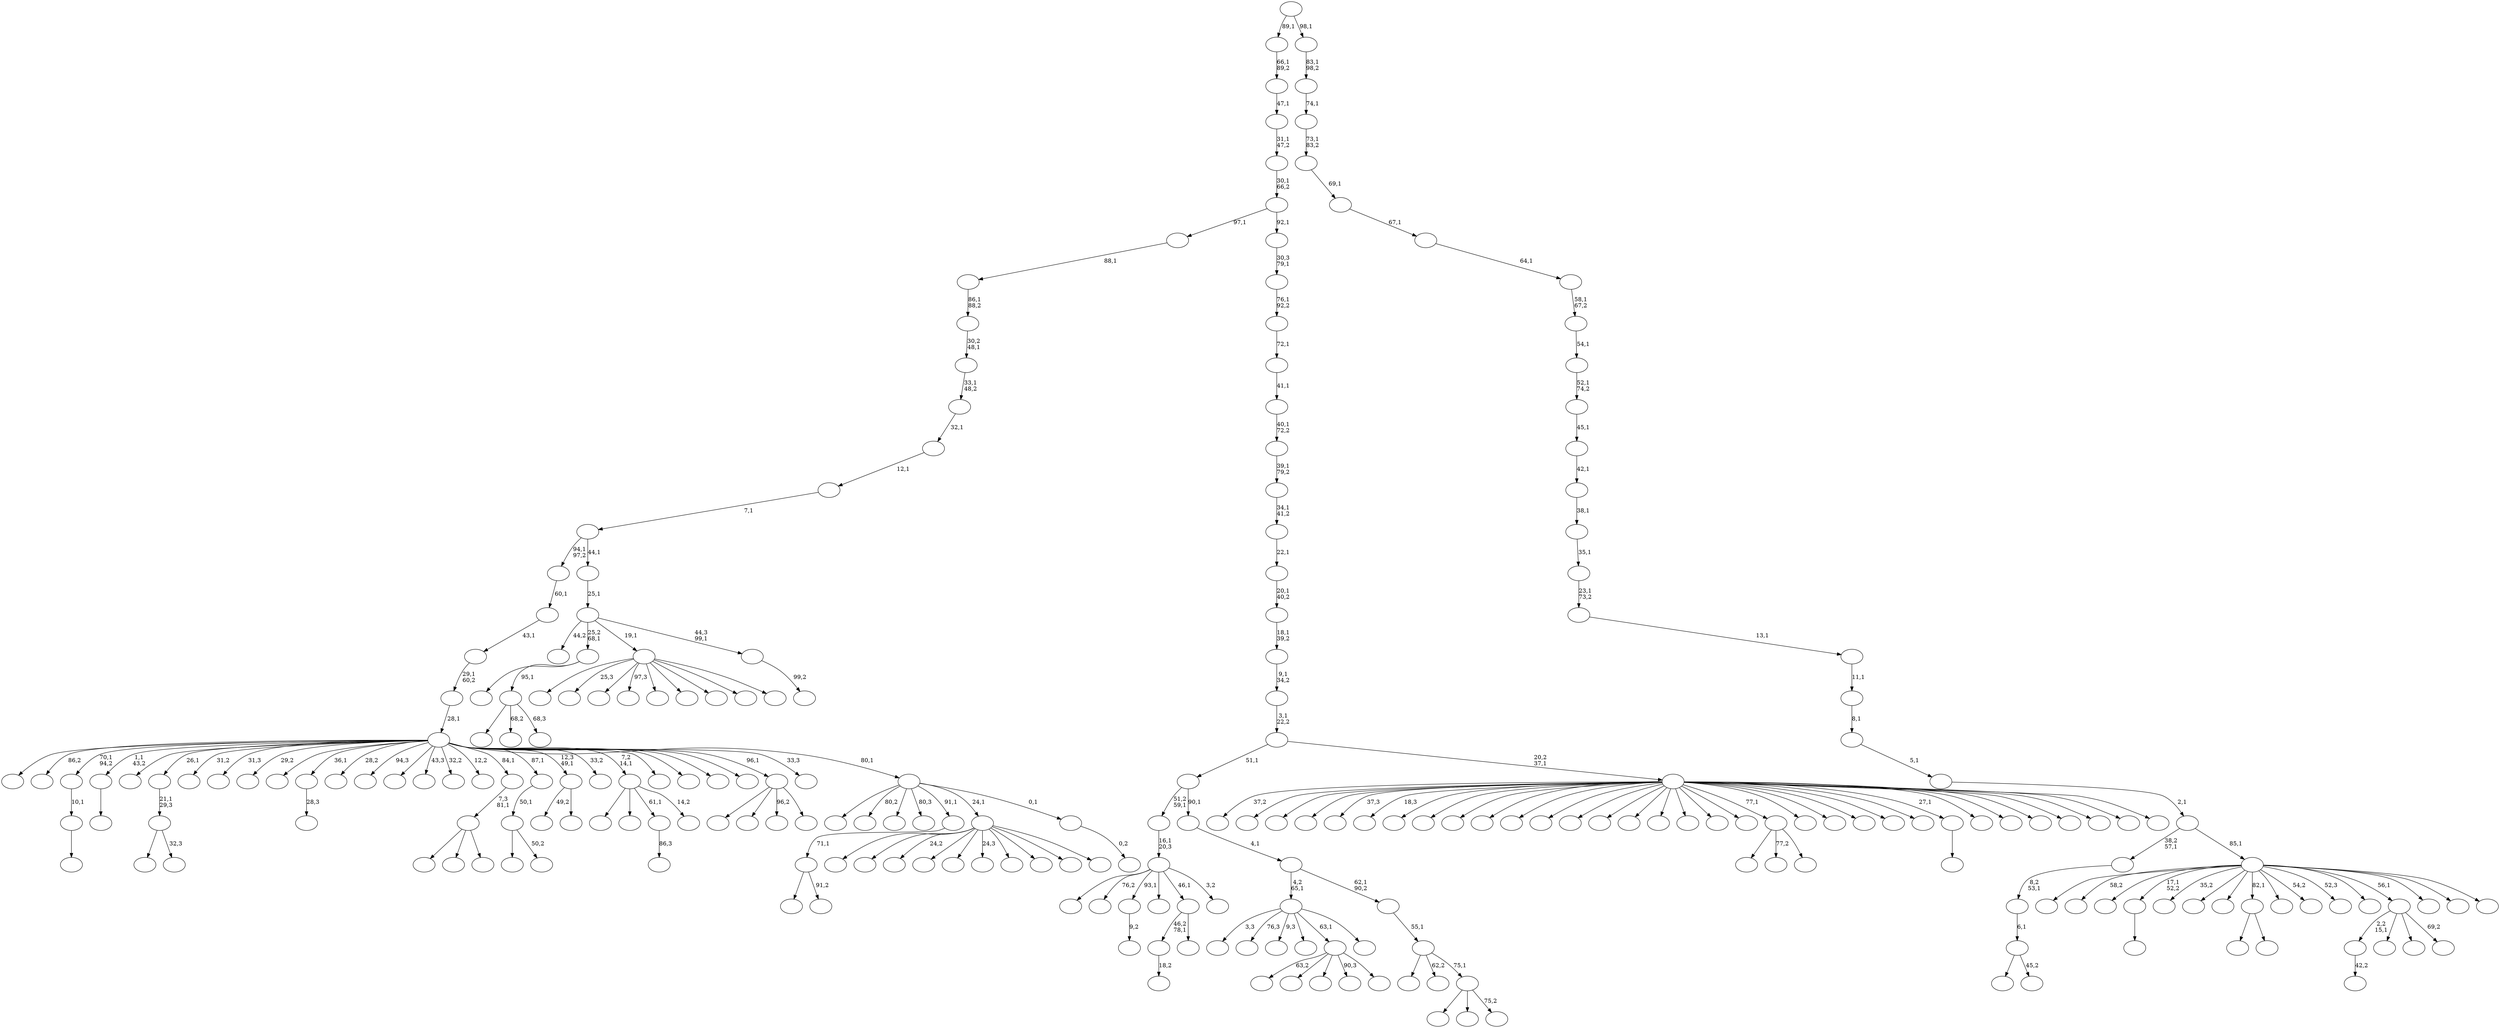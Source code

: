 digraph T {
	250 [label=""]
	249 [label=""]
	248 [label=""]
	247 [label=""]
	246 [label=""]
	245 [label=""]
	244 [label=""]
	243 [label=""]
	242 [label=""]
	241 [label=""]
	240 [label=""]
	239 [label=""]
	238 [label=""]
	237 [label=""]
	236 [label=""]
	235 [label=""]
	234 [label=""]
	233 [label=""]
	232 [label=""]
	231 [label=""]
	230 [label=""]
	229 [label=""]
	228 [label=""]
	227 [label=""]
	226 [label=""]
	225 [label=""]
	224 [label=""]
	223 [label=""]
	222 [label=""]
	221 [label=""]
	220 [label=""]
	219 [label=""]
	218 [label=""]
	217 [label=""]
	216 [label=""]
	215 [label=""]
	214 [label=""]
	213 [label=""]
	212 [label=""]
	211 [label=""]
	210 [label=""]
	209 [label=""]
	208 [label=""]
	207 [label=""]
	206 [label=""]
	205 [label=""]
	204 [label=""]
	203 [label=""]
	202 [label=""]
	201 [label=""]
	200 [label=""]
	199 [label=""]
	198 [label=""]
	197 [label=""]
	196 [label=""]
	195 [label=""]
	194 [label=""]
	193 [label=""]
	192 [label=""]
	191 [label=""]
	190 [label=""]
	189 [label=""]
	188 [label=""]
	187 [label=""]
	186 [label=""]
	185 [label=""]
	184 [label=""]
	183 [label=""]
	182 [label=""]
	181 [label=""]
	180 [label=""]
	179 [label=""]
	178 [label=""]
	177 [label=""]
	176 [label=""]
	175 [label=""]
	174 [label=""]
	173 [label=""]
	172 [label=""]
	171 [label=""]
	170 [label=""]
	169 [label=""]
	168 [label=""]
	167 [label=""]
	166 [label=""]
	165 [label=""]
	164 [label=""]
	163 [label=""]
	162 [label=""]
	161 [label=""]
	160 [label=""]
	159 [label=""]
	158 [label=""]
	157 [label=""]
	156 [label=""]
	155 [label=""]
	154 [label=""]
	153 [label=""]
	152 [label=""]
	151 [label=""]
	150 [label=""]
	149 [label=""]
	148 [label=""]
	147 [label=""]
	146 [label=""]
	145 [label=""]
	144 [label=""]
	143 [label=""]
	142 [label=""]
	141 [label=""]
	140 [label=""]
	139 [label=""]
	138 [label=""]
	137 [label=""]
	136 [label=""]
	135 [label=""]
	134 [label=""]
	133 [label=""]
	132 [label=""]
	131 [label=""]
	130 [label=""]
	129 [label=""]
	128 [label=""]
	127 [label=""]
	126 [label=""]
	125 [label=""]
	124 [label=""]
	123 [label=""]
	122 [label=""]
	121 [label=""]
	120 [label=""]
	119 [label=""]
	118 [label=""]
	117 [label=""]
	116 [label=""]
	115 [label=""]
	114 [label=""]
	113 [label=""]
	112 [label=""]
	111 [label=""]
	110 [label=""]
	109 [label=""]
	108 [label=""]
	107 [label=""]
	106 [label=""]
	105 [label=""]
	104 [label=""]
	103 [label=""]
	102 [label=""]
	101 [label=""]
	100 [label=""]
	99 [label=""]
	98 [label=""]
	97 [label=""]
	96 [label=""]
	95 [label=""]
	94 [label=""]
	93 [label=""]
	92 [label=""]
	91 [label=""]
	90 [label=""]
	89 [label=""]
	88 [label=""]
	87 [label=""]
	86 [label=""]
	85 [label=""]
	84 [label=""]
	83 [label=""]
	82 [label=""]
	81 [label=""]
	80 [label=""]
	79 [label=""]
	78 [label=""]
	77 [label=""]
	76 [label=""]
	75 [label=""]
	74 [label=""]
	73 [label=""]
	72 [label=""]
	71 [label=""]
	70 [label=""]
	69 [label=""]
	68 [label=""]
	67 [label=""]
	66 [label=""]
	65 [label=""]
	64 [label=""]
	63 [label=""]
	62 [label=""]
	61 [label=""]
	60 [label=""]
	59 [label=""]
	58 [label=""]
	57 [label=""]
	56 [label=""]
	55 [label=""]
	54 [label=""]
	53 [label=""]
	52 [label=""]
	51 [label=""]
	50 [label=""]
	49 [label=""]
	48 [label=""]
	47 [label=""]
	46 [label=""]
	45 [label=""]
	44 [label=""]
	43 [label=""]
	42 [label=""]
	41 [label=""]
	40 [label=""]
	39 [label=""]
	38 [label=""]
	37 [label=""]
	36 [label=""]
	35 [label=""]
	34 [label=""]
	33 [label=""]
	32 [label=""]
	31 [label=""]
	30 [label=""]
	29 [label=""]
	28 [label=""]
	27 [label=""]
	26 [label=""]
	25 [label=""]
	24 [label=""]
	23 [label=""]
	22 [label=""]
	21 [label=""]
	20 [label=""]
	19 [label=""]
	18 [label=""]
	17 [label=""]
	16 [label=""]
	15 [label=""]
	14 [label=""]
	13 [label=""]
	12 [label=""]
	11 [label=""]
	10 [label=""]
	9 [label=""]
	8 [label=""]
	7 [label=""]
	6 [label=""]
	5 [label=""]
	4 [label=""]
	3 [label=""]
	2 [label=""]
	1 [label=""]
	0 [label=""]
	225 -> 226 [label=""]
	224 -> 225 [label="10,1"]
	217 -> 218 [label="9,2"]
	208 -> 209 [label=""]
	206 -> 207 [label=""]
	201 -> 202 [label="42,2"]
	193 -> 232 [label=""]
	193 -> 194 [label="32,3"]
	192 -> 193 [label="21,1\n29,3"]
	167 -> 168 [label="28,3"]
	161 -> 162 [label="18,2"]
	156 -> 204 [label=""]
	156 -> 157 [label=""]
	151 -> 175 [label=""]
	151 -> 173 [label="77,2"]
	151 -> 152 [label=""]
	148 -> 240 [label=""]
	148 -> 149 [label="91,2"]
	147 -> 148 [label="71,1"]
	144 -> 161 [label="46,2\n78,1"]
	144 -> 145 [label=""]
	130 -> 201 [label="2,2\n15,1"]
	130 -> 178 [label=""]
	130 -> 163 [label=""]
	130 -> 131 [label="69,2"]
	127 -> 220 [label=""]
	127 -> 196 [label="68,2"]
	127 -> 128 [label="68,3"]
	126 -> 187 [label=""]
	126 -> 127 [label="95,1"]
	124 -> 243 [label=""]
	124 -> 228 [label=""]
	124 -> 125 [label=""]
	123 -> 124 [label="7,3\n81,1"]
	121 -> 122 [label="86,3"]
	114 -> 174 [label=""]
	114 -> 115 [label="50,2"]
	113 -> 114 [label="50,1"]
	111 -> 112 [label=""]
	106 -> 205 [label="49,2"]
	106 -> 107 [label=""]
	104 -> 247 [label=""]
	104 -> 233 [label="76,2"]
	104 -> 217 [label="93,1"]
	104 -> 214 [label=""]
	104 -> 144 [label="46,1"]
	104 -> 105 [label="3,2"]
	103 -> 104 [label="16,1\n20,3"]
	95 -> 227 [label=""]
	95 -> 142 [label=""]
	95 -> 121 [label="61,1"]
	95 -> 96 [label="14,2"]
	93 -> 248 [label="63,2"]
	93 -> 244 [label=""]
	93 -> 177 [label=""]
	93 -> 153 [label="90,3"]
	93 -> 94 [label=""]
	82 -> 222 [label="3,3"]
	82 -> 210 [label="76,3"]
	82 -> 190 [label="9,3"]
	82 -> 119 [label=""]
	82 -> 93 [label="63,1"]
	82 -> 83 [label=""]
	80 -> 203 [label=""]
	80 -> 170 [label=""]
	80 -> 165 [label="96,2"]
	80 -> 81 [label=""]
	78 -> 198 [label=""]
	78 -> 99 [label=""]
	78 -> 79 [label="75,2"]
	77 -> 183 [label=""]
	77 -> 90 [label="62,2"]
	77 -> 78 [label="75,1"]
	76 -> 77 [label="55,1"]
	75 -> 82 [label="4,2\n65,1"]
	75 -> 76 [label="62,1\n90,2"]
	74 -> 75 [label="4,1"]
	73 -> 103 [label="51,2\n59,1"]
	73 -> 74 [label="90,1"]
	71 -> 246 [label=""]
	71 -> 219 [label=""]
	71 -> 199 [label="24,2"]
	71 -> 158 [label=""]
	71 -> 146 [label=""]
	71 -> 135 [label="24,3"]
	71 -> 100 [label=""]
	71 -> 92 [label=""]
	71 -> 84 [label=""]
	71 -> 72 [label=""]
	69 -> 242 [label=""]
	69 -> 212 [label="25,3"]
	69 -> 197 [label=""]
	69 -> 191 [label="97,3"]
	69 -> 171 [label=""]
	69 -> 117 [label=""]
	69 -> 116 [label=""]
	69 -> 110 [label=""]
	69 -> 70 [label=""]
	66 -> 67 [label="0,2"]
	65 -> 215 [label=""]
	65 -> 211 [label="80,2"]
	65 -> 189 [label=""]
	65 -> 182 [label="80,3"]
	65 -> 147 [label="91,1"]
	65 -> 71 [label="24,1"]
	65 -> 66 [label="0,1"]
	64 -> 231 [label=""]
	64 -> 229 [label="86,2"]
	64 -> 224 [label="70,1\n94,2"]
	64 -> 208 [label="1,1\n43,2"]
	64 -> 195 [label=""]
	64 -> 192 [label="26,1"]
	64 -> 188 [label="31,2"]
	64 -> 185 [label="31,3"]
	64 -> 184 [label="29,2"]
	64 -> 181 [label=""]
	64 -> 167 [label="36,1"]
	64 -> 159 [label="28,2"]
	64 -> 154 [label="94,3"]
	64 -> 141 [label=""]
	64 -> 138 [label="43,3"]
	64 -> 136 [label="32,2"]
	64 -> 129 [label="12,2"]
	64 -> 123 [label="84,1"]
	64 -> 113 [label="87,1"]
	64 -> 106 [label="12,3\n49,1"]
	64 -> 98 [label="33,2"]
	64 -> 95 [label="7,2\n14,1"]
	64 -> 91 [label=""]
	64 -> 89 [label=""]
	64 -> 86 [label=""]
	64 -> 85 [label=""]
	64 -> 80 [label="96,1"]
	64 -> 68 [label="33,3"]
	64 -> 65 [label="80,1"]
	63 -> 64 [label="28,1"]
	62 -> 63 [label="29,1\n60,2"]
	61 -> 62 [label="43,1"]
	60 -> 61 [label="60,1"]
	58 -> 59 [label="99,2"]
	57 -> 150 [label="44,2"]
	57 -> 126 [label="25,2\n68,1"]
	57 -> 69 [label="19,1"]
	57 -> 58 [label="44,3\n99,1"]
	56 -> 57 [label="25,1"]
	55 -> 60 [label="94,1\n97,2"]
	55 -> 56 [label="44,1"]
	54 -> 55 [label="7,1"]
	53 -> 54 [label="12,1"]
	52 -> 53 [label="32,1"]
	51 -> 52 [label="33,1\n48,2"]
	50 -> 51 [label="30,2\n48,1"]
	49 -> 50 [label="86,1\n88,2"]
	48 -> 49 [label="88,1"]
	45 -> 169 [label=""]
	45 -> 46 [label="45,2"]
	44 -> 45 [label="6,1"]
	43 -> 44 [label="8,2\n53,1"]
	41 -> 250 [label="37,2"]
	41 -> 249 [label=""]
	41 -> 245 [label=""]
	41 -> 241 [label=""]
	41 -> 236 [label="37,3"]
	41 -> 235 [label="18,3"]
	41 -> 234 [label=""]
	41 -> 230 [label=""]
	41 -> 223 [label=""]
	41 -> 221 [label=""]
	41 -> 216 [label=""]
	41 -> 213 [label=""]
	41 -> 200 [label=""]
	41 -> 186 [label=""]
	41 -> 180 [label=""]
	41 -> 179 [label=""]
	41 -> 172 [label=""]
	41 -> 166 [label=""]
	41 -> 155 [label=""]
	41 -> 151 [label="77,1"]
	41 -> 140 [label=""]
	41 -> 134 [label=""]
	41 -> 133 [label=""]
	41 -> 120 [label=""]
	41 -> 118 [label=""]
	41 -> 111 [label="27,1"]
	41 -> 109 [label=""]
	41 -> 102 [label=""]
	41 -> 101 [label=""]
	41 -> 88 [label=""]
	41 -> 87 [label=""]
	41 -> 47 [label=""]
	41 -> 42 [label=""]
	40 -> 73 [label="51,1"]
	40 -> 41 [label="20,2\n37,1"]
	39 -> 40 [label="3,1\n22,2"]
	38 -> 39 [label="9,1\n34,2"]
	37 -> 38 [label="18,1\n39,2"]
	36 -> 37 [label="20,1\n40,2"]
	35 -> 36 [label="22,1"]
	34 -> 35 [label="34,1\n41,2"]
	33 -> 34 [label="39,1\n79,2"]
	32 -> 33 [label="40,1\n72,2"]
	31 -> 32 [label="41,1"]
	30 -> 31 [label="72,1"]
	29 -> 30 [label="76,1\n92,2"]
	28 -> 29 [label="30,3\n79,1"]
	27 -> 48 [label="97,1"]
	27 -> 28 [label="92,1"]
	26 -> 27 [label="30,1\n66,2"]
	25 -> 26 [label="31,1\n47,2"]
	24 -> 25 [label="47,1"]
	23 -> 24 [label="66,1\n89,2"]
	21 -> 239 [label=""]
	21 -> 238 [label="58,2"]
	21 -> 237 [label=""]
	21 -> 206 [label="17,1\n52,2"]
	21 -> 176 [label="35,2"]
	21 -> 164 [label=""]
	21 -> 160 [label=""]
	21 -> 156 [label="82,1"]
	21 -> 143 [label=""]
	21 -> 139 [label="54,2"]
	21 -> 137 [label="52,3"]
	21 -> 132 [label=""]
	21 -> 130 [label="56,1"]
	21 -> 108 [label=""]
	21 -> 97 [label=""]
	21 -> 22 [label=""]
	20 -> 43 [label="38,2\n57,1"]
	20 -> 21 [label="85,1"]
	19 -> 20 [label="2,1"]
	18 -> 19 [label="5,1"]
	17 -> 18 [label="8,1"]
	16 -> 17 [label="11,1"]
	15 -> 16 [label="13,1"]
	14 -> 15 [label="23,1\n73,2"]
	13 -> 14 [label="35,1"]
	12 -> 13 [label="38,1"]
	11 -> 12 [label="42,1"]
	10 -> 11 [label="45,1"]
	9 -> 10 [label="52,1\n74,2"]
	8 -> 9 [label="54,1"]
	7 -> 8 [label="58,1\n67,2"]
	6 -> 7 [label="64,1"]
	5 -> 6 [label="67,1"]
	4 -> 5 [label="69,1"]
	3 -> 4 [label="73,1\n83,2"]
	2 -> 3 [label="74,1"]
	1 -> 2 [label="83,1\n98,2"]
	0 -> 23 [label="89,1"]
	0 -> 1 [label="98,1"]
}
